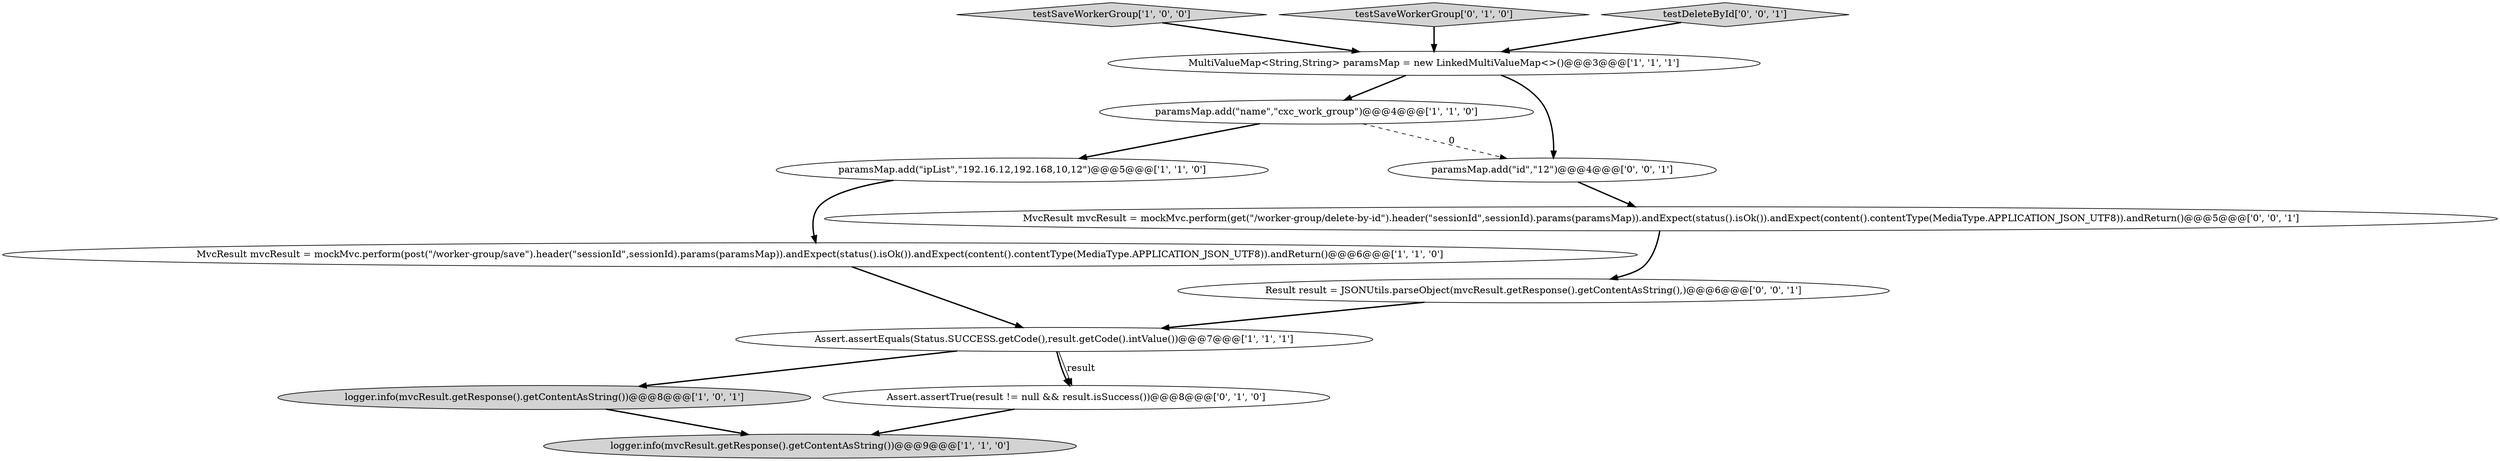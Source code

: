 digraph {
5 [style = filled, label = "MvcResult mvcResult = mockMvc.perform(post(\"/worker-group/save\").header(\"sessionId\",sessionId).params(paramsMap)).andExpect(status().isOk()).andExpect(content().contentType(MediaType.APPLICATION_JSON_UTF8)).andReturn()@@@6@@@['1', '1', '0']", fillcolor = white, shape = ellipse image = "AAA0AAABBB1BBB"];
10 [style = filled, label = "Result result = JSONUtils.parseObject(mvcResult.getResponse().getContentAsString(),)@@@6@@@['0', '0', '1']", fillcolor = white, shape = ellipse image = "AAA0AAABBB3BBB"];
3 [style = filled, label = "paramsMap.add(\"ipList\",\"192.16.12,192.168,10,12\")@@@5@@@['1', '1', '0']", fillcolor = white, shape = ellipse image = "AAA0AAABBB1BBB"];
1 [style = filled, label = "logger.info(mvcResult.getResponse().getContentAsString())@@@8@@@['1', '0', '1']", fillcolor = lightgray, shape = ellipse image = "AAA0AAABBB1BBB"];
2 [style = filled, label = "paramsMap.add(\"name\",\"cxc_work_group\")@@@4@@@['1', '1', '0']", fillcolor = white, shape = ellipse image = "AAA0AAABBB1BBB"];
4 [style = filled, label = "MultiValueMap<String,String> paramsMap = new LinkedMultiValueMap<>()@@@3@@@['1', '1', '1']", fillcolor = white, shape = ellipse image = "AAA0AAABBB1BBB"];
7 [style = filled, label = "testSaveWorkerGroup['1', '0', '0']", fillcolor = lightgray, shape = diamond image = "AAA0AAABBB1BBB"];
0 [style = filled, label = "Assert.assertEquals(Status.SUCCESS.getCode(),result.getCode().intValue())@@@7@@@['1', '1', '1']", fillcolor = white, shape = ellipse image = "AAA0AAABBB1BBB"];
8 [style = filled, label = "testSaveWorkerGroup['0', '1', '0']", fillcolor = lightgray, shape = diamond image = "AAA0AAABBB2BBB"];
12 [style = filled, label = "paramsMap.add(\"id\",\"12\")@@@4@@@['0', '0', '1']", fillcolor = white, shape = ellipse image = "AAA0AAABBB3BBB"];
11 [style = filled, label = "testDeleteById['0', '0', '1']", fillcolor = lightgray, shape = diamond image = "AAA0AAABBB3BBB"];
6 [style = filled, label = "logger.info(mvcResult.getResponse().getContentAsString())@@@9@@@['1', '1', '0']", fillcolor = lightgray, shape = ellipse image = "AAA0AAABBB1BBB"];
13 [style = filled, label = "MvcResult mvcResult = mockMvc.perform(get(\"/worker-group/delete-by-id\").header(\"sessionId\",sessionId).params(paramsMap)).andExpect(status().isOk()).andExpect(content().contentType(MediaType.APPLICATION_JSON_UTF8)).andReturn()@@@5@@@['0', '0', '1']", fillcolor = white, shape = ellipse image = "AAA0AAABBB3BBB"];
9 [style = filled, label = "Assert.assertTrue(result != null && result.isSuccess())@@@8@@@['0', '1', '0']", fillcolor = white, shape = ellipse image = "AAA0AAABBB2BBB"];
4->12 [style = bold, label=""];
13->10 [style = bold, label=""];
12->13 [style = bold, label=""];
2->12 [style = dashed, label="0"];
3->5 [style = bold, label=""];
0->9 [style = bold, label=""];
1->6 [style = bold, label=""];
4->2 [style = bold, label=""];
7->4 [style = bold, label=""];
8->4 [style = bold, label=""];
5->0 [style = bold, label=""];
0->1 [style = bold, label=""];
10->0 [style = bold, label=""];
2->3 [style = bold, label=""];
9->6 [style = bold, label=""];
11->4 [style = bold, label=""];
0->9 [style = solid, label="result"];
}
